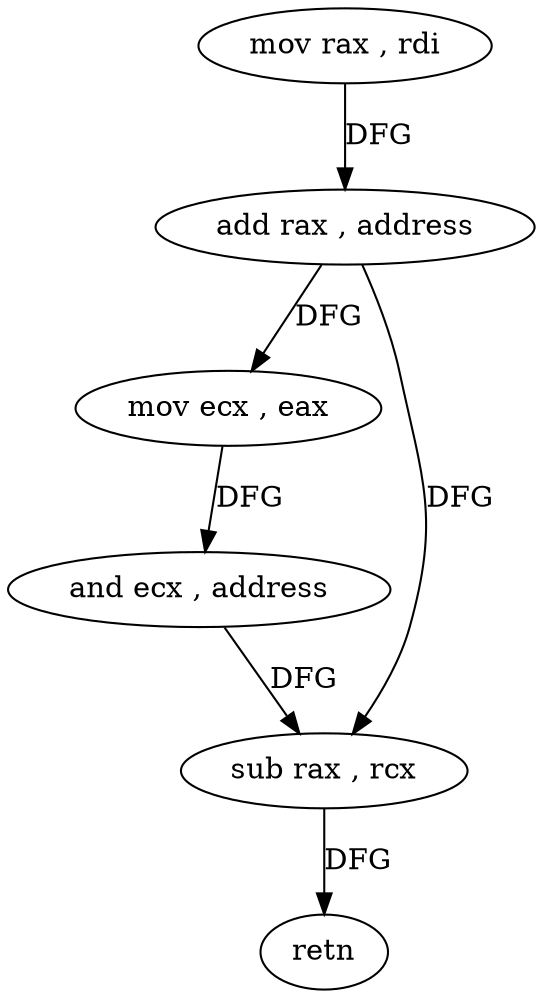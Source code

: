 digraph "func" {
"4203520" [label = "mov rax , rdi" ]
"4203523" [label = "add rax , address" ]
"4203527" [label = "mov ecx , eax" ]
"4203529" [label = "and ecx , address" ]
"4203532" [label = "sub rax , rcx" ]
"4203535" [label = "retn" ]
"4203520" -> "4203523" [ label = "DFG" ]
"4203523" -> "4203527" [ label = "DFG" ]
"4203523" -> "4203532" [ label = "DFG" ]
"4203527" -> "4203529" [ label = "DFG" ]
"4203529" -> "4203532" [ label = "DFG" ]
"4203532" -> "4203535" [ label = "DFG" ]
}

